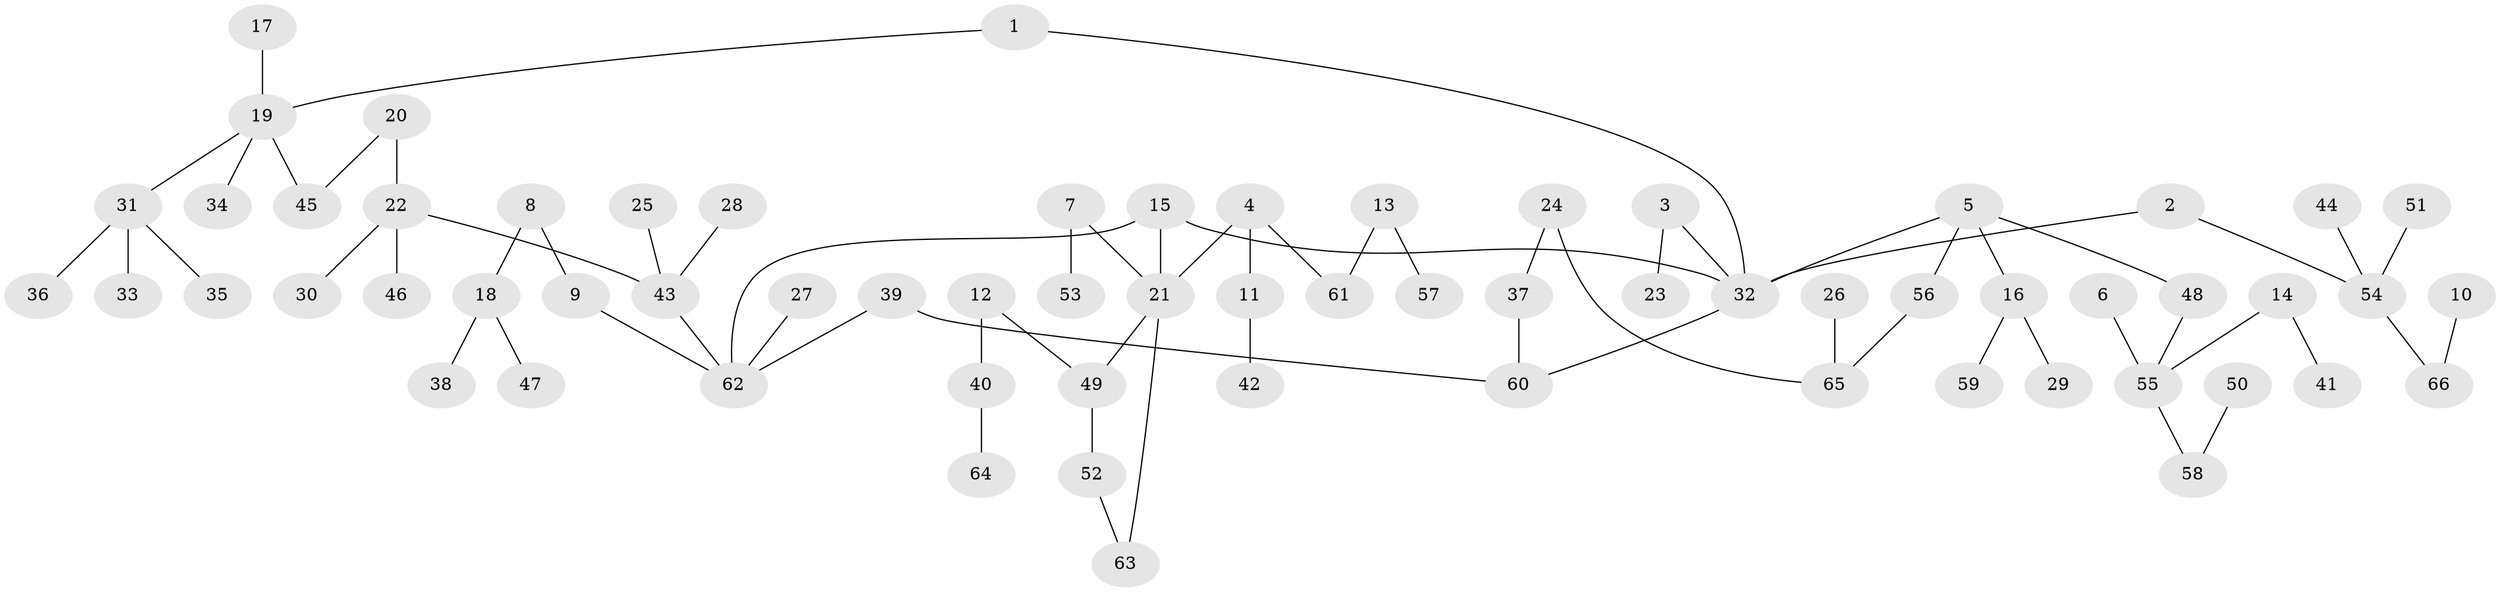 // original degree distribution, {8: 0.007575757575757576, 4: 0.06060606060606061, 2: 0.3106060606060606, 7: 0.007575757575757576, 6: 0.015151515151515152, 5: 0.030303030303030304, 3: 0.12878787878787878, 1: 0.4393939393939394}
// Generated by graph-tools (version 1.1) at 2025/00/03/09/25 03:00:57]
// undirected, 66 vertices, 69 edges
graph export_dot {
graph [start="1"]
  node [color=gray90,style=filled];
  1;
  2;
  3;
  4;
  5;
  6;
  7;
  8;
  9;
  10;
  11;
  12;
  13;
  14;
  15;
  16;
  17;
  18;
  19;
  20;
  21;
  22;
  23;
  24;
  25;
  26;
  27;
  28;
  29;
  30;
  31;
  32;
  33;
  34;
  35;
  36;
  37;
  38;
  39;
  40;
  41;
  42;
  43;
  44;
  45;
  46;
  47;
  48;
  49;
  50;
  51;
  52;
  53;
  54;
  55;
  56;
  57;
  58;
  59;
  60;
  61;
  62;
  63;
  64;
  65;
  66;
  1 -- 19 [weight=1.0];
  1 -- 32 [weight=1.0];
  2 -- 32 [weight=1.0];
  2 -- 54 [weight=1.0];
  3 -- 23 [weight=1.0];
  3 -- 32 [weight=1.0];
  4 -- 11 [weight=1.0];
  4 -- 21 [weight=1.0];
  4 -- 61 [weight=1.0];
  5 -- 16 [weight=1.0];
  5 -- 32 [weight=1.0];
  5 -- 48 [weight=1.0];
  5 -- 56 [weight=1.0];
  6 -- 55 [weight=1.0];
  7 -- 21 [weight=1.0];
  7 -- 53 [weight=1.0];
  8 -- 9 [weight=1.0];
  8 -- 18 [weight=1.0];
  9 -- 62 [weight=1.0];
  10 -- 66 [weight=1.0];
  11 -- 42 [weight=1.0];
  12 -- 40 [weight=1.0];
  12 -- 49 [weight=1.0];
  13 -- 57 [weight=1.0];
  13 -- 61 [weight=1.0];
  14 -- 41 [weight=1.0];
  14 -- 55 [weight=1.0];
  15 -- 21 [weight=1.0];
  15 -- 32 [weight=1.0];
  15 -- 62 [weight=1.0];
  16 -- 29 [weight=1.0];
  16 -- 59 [weight=1.0];
  17 -- 19 [weight=1.0];
  18 -- 38 [weight=1.0];
  18 -- 47 [weight=1.0];
  19 -- 31 [weight=1.0];
  19 -- 34 [weight=1.0];
  19 -- 45 [weight=1.0];
  20 -- 22 [weight=1.0];
  20 -- 45 [weight=1.0];
  21 -- 49 [weight=1.0];
  21 -- 63 [weight=1.0];
  22 -- 30 [weight=1.0];
  22 -- 43 [weight=1.0];
  22 -- 46 [weight=1.0];
  24 -- 37 [weight=1.0];
  24 -- 65 [weight=1.0];
  25 -- 43 [weight=1.0];
  26 -- 65 [weight=1.0];
  27 -- 62 [weight=1.0];
  28 -- 43 [weight=1.0];
  31 -- 33 [weight=1.0];
  31 -- 35 [weight=1.0];
  31 -- 36 [weight=1.0];
  32 -- 60 [weight=1.0];
  37 -- 60 [weight=1.0];
  39 -- 60 [weight=1.0];
  39 -- 62 [weight=1.0];
  40 -- 64 [weight=1.0];
  43 -- 62 [weight=1.0];
  44 -- 54 [weight=1.0];
  48 -- 55 [weight=1.0];
  49 -- 52 [weight=1.0];
  50 -- 58 [weight=1.0];
  51 -- 54 [weight=1.0];
  52 -- 63 [weight=1.0];
  54 -- 66 [weight=1.0];
  55 -- 58 [weight=1.0];
  56 -- 65 [weight=1.0];
}
